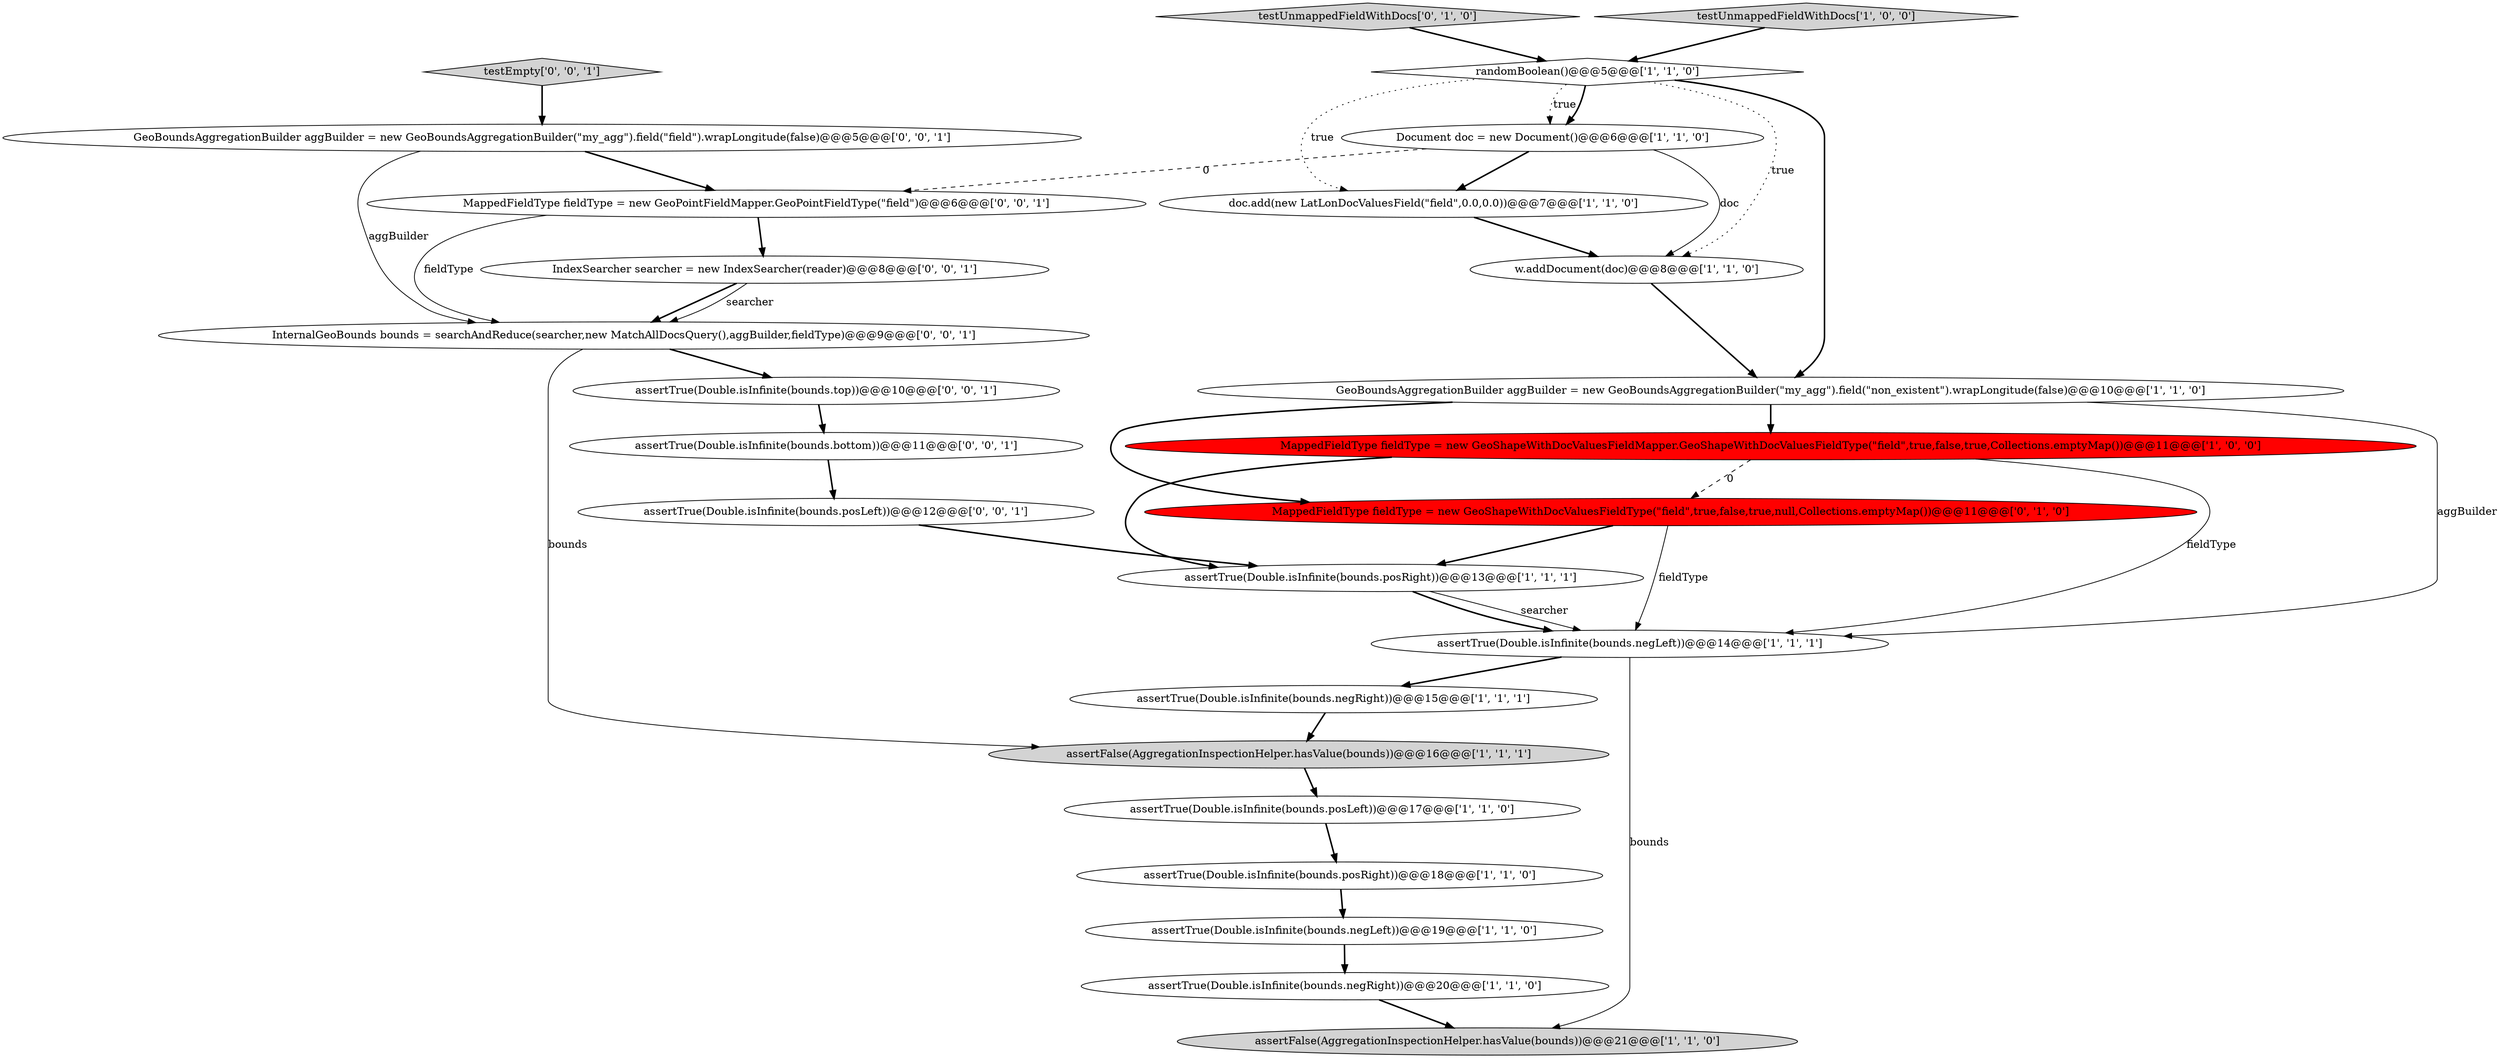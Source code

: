 digraph {
4 [style = filled, label = "assertTrue(Double.isInfinite(bounds.negRight))@@@15@@@['1', '1', '1']", fillcolor = white, shape = ellipse image = "AAA0AAABBB1BBB"];
23 [style = filled, label = "assertTrue(Double.isInfinite(bounds.top))@@@10@@@['0', '0', '1']", fillcolor = white, shape = ellipse image = "AAA0AAABBB3BBB"];
7 [style = filled, label = "assertTrue(Double.isInfinite(bounds.posLeft))@@@17@@@['1', '1', '0']", fillcolor = white, shape = ellipse image = "AAA0AAABBB1BBB"];
13 [style = filled, label = "MappedFieldType fieldType = new GeoShapeWithDocValuesFieldMapper.GeoShapeWithDocValuesFieldType(\"field\",true,false,true,Collections.emptyMap())@@@11@@@['1', '0', '0']", fillcolor = red, shape = ellipse image = "AAA1AAABBB1BBB"];
2 [style = filled, label = "doc.add(new LatLonDocValuesField(\"field\",0.0,0.0))@@@7@@@['1', '1', '0']", fillcolor = white, shape = ellipse image = "AAA0AAABBB1BBB"];
8 [style = filled, label = "assertTrue(Double.isInfinite(bounds.negLeft))@@@14@@@['1', '1', '1']", fillcolor = white, shape = ellipse image = "AAA0AAABBB1BBB"];
16 [style = filled, label = "MappedFieldType fieldType = new GeoShapeWithDocValuesFieldType(\"field\",true,false,true,null,Collections.emptyMap())@@@11@@@['0', '1', '0']", fillcolor = red, shape = ellipse image = "AAA1AAABBB2BBB"];
17 [style = filled, label = "testUnmappedFieldWithDocs['0', '1', '0']", fillcolor = lightgray, shape = diamond image = "AAA0AAABBB2BBB"];
22 [style = filled, label = "IndexSearcher searcher = new IndexSearcher(reader)@@@8@@@['0', '0', '1']", fillcolor = white, shape = ellipse image = "AAA0AAABBB3BBB"];
1 [style = filled, label = "w.addDocument(doc)@@@8@@@['1', '1', '0']", fillcolor = white, shape = ellipse image = "AAA0AAABBB1BBB"];
14 [style = filled, label = "assertTrue(Double.isInfinite(bounds.posRight))@@@18@@@['1', '1', '0']", fillcolor = white, shape = ellipse image = "AAA0AAABBB1BBB"];
10 [style = filled, label = "assertFalse(AggregationInspectionHelper.hasValue(bounds))@@@16@@@['1', '1', '1']", fillcolor = lightgray, shape = ellipse image = "AAA0AAABBB1BBB"];
5 [style = filled, label = "assertTrue(Double.isInfinite(bounds.negLeft))@@@19@@@['1', '1', '0']", fillcolor = white, shape = ellipse image = "AAA0AAABBB1BBB"];
18 [style = filled, label = "GeoBoundsAggregationBuilder aggBuilder = new GeoBoundsAggregationBuilder(\"my_agg\").field(\"field\").wrapLongitude(false)@@@5@@@['0', '0', '1']", fillcolor = white, shape = ellipse image = "AAA0AAABBB3BBB"];
0 [style = filled, label = "assertTrue(Double.isInfinite(bounds.posRight))@@@13@@@['1', '1', '1']", fillcolor = white, shape = ellipse image = "AAA0AAABBB1BBB"];
3 [style = filled, label = "assertFalse(AggregationInspectionHelper.hasValue(bounds))@@@21@@@['1', '1', '0']", fillcolor = lightgray, shape = ellipse image = "AAA0AAABBB1BBB"];
15 [style = filled, label = "randomBoolean()@@@5@@@['1', '1', '0']", fillcolor = white, shape = diamond image = "AAA0AAABBB1BBB"];
25 [style = filled, label = "assertTrue(Double.isInfinite(bounds.posLeft))@@@12@@@['0', '0', '1']", fillcolor = white, shape = ellipse image = "AAA0AAABBB3BBB"];
21 [style = filled, label = "testEmpty['0', '0', '1']", fillcolor = lightgray, shape = diamond image = "AAA0AAABBB3BBB"];
19 [style = filled, label = "MappedFieldType fieldType = new GeoPointFieldMapper.GeoPointFieldType(\"field\")@@@6@@@['0', '0', '1']", fillcolor = white, shape = ellipse image = "AAA0AAABBB3BBB"];
6 [style = filled, label = "GeoBoundsAggregationBuilder aggBuilder = new GeoBoundsAggregationBuilder(\"my_agg\").field(\"non_existent\").wrapLongitude(false)@@@10@@@['1', '1', '0']", fillcolor = white, shape = ellipse image = "AAA0AAABBB1BBB"];
20 [style = filled, label = "InternalGeoBounds bounds = searchAndReduce(searcher,new MatchAllDocsQuery(),aggBuilder,fieldType)@@@9@@@['0', '0', '1']", fillcolor = white, shape = ellipse image = "AAA0AAABBB3BBB"];
11 [style = filled, label = "assertTrue(Double.isInfinite(bounds.negRight))@@@20@@@['1', '1', '0']", fillcolor = white, shape = ellipse image = "AAA0AAABBB1BBB"];
24 [style = filled, label = "assertTrue(Double.isInfinite(bounds.bottom))@@@11@@@['0', '0', '1']", fillcolor = white, shape = ellipse image = "AAA0AAABBB3BBB"];
9 [style = filled, label = "Document doc = new Document()@@@6@@@['1', '1', '0']", fillcolor = white, shape = ellipse image = "AAA0AAABBB1BBB"];
12 [style = filled, label = "testUnmappedFieldWithDocs['1', '0', '0']", fillcolor = lightgray, shape = diamond image = "AAA0AAABBB1BBB"];
25->0 [style = bold, label=""];
4->10 [style = bold, label=""];
16->0 [style = bold, label=""];
9->2 [style = bold, label=""];
2->1 [style = bold, label=""];
15->2 [style = dotted, label="true"];
12->15 [style = bold, label=""];
18->19 [style = bold, label=""];
0->8 [style = solid, label="searcher"];
15->6 [style = bold, label=""];
19->20 [style = solid, label="fieldType"];
10->7 [style = bold, label=""];
9->1 [style = solid, label="doc"];
21->18 [style = bold, label=""];
15->9 [style = dotted, label="true"];
7->14 [style = bold, label=""];
9->19 [style = dashed, label="0"];
23->24 [style = bold, label=""];
1->6 [style = bold, label=""];
20->23 [style = bold, label=""];
22->20 [style = bold, label=""];
18->20 [style = solid, label="aggBuilder"];
11->3 [style = bold, label=""];
6->16 [style = bold, label=""];
15->9 [style = bold, label=""];
15->1 [style = dotted, label="true"];
24->25 [style = bold, label=""];
6->13 [style = bold, label=""];
0->8 [style = bold, label=""];
17->15 [style = bold, label=""];
13->16 [style = dashed, label="0"];
20->10 [style = solid, label="bounds"];
5->11 [style = bold, label=""];
16->8 [style = solid, label="fieldType"];
8->4 [style = bold, label=""];
19->22 [style = bold, label=""];
13->8 [style = solid, label="fieldType"];
6->8 [style = solid, label="aggBuilder"];
22->20 [style = solid, label="searcher"];
13->0 [style = bold, label=""];
14->5 [style = bold, label=""];
8->3 [style = solid, label="bounds"];
}
